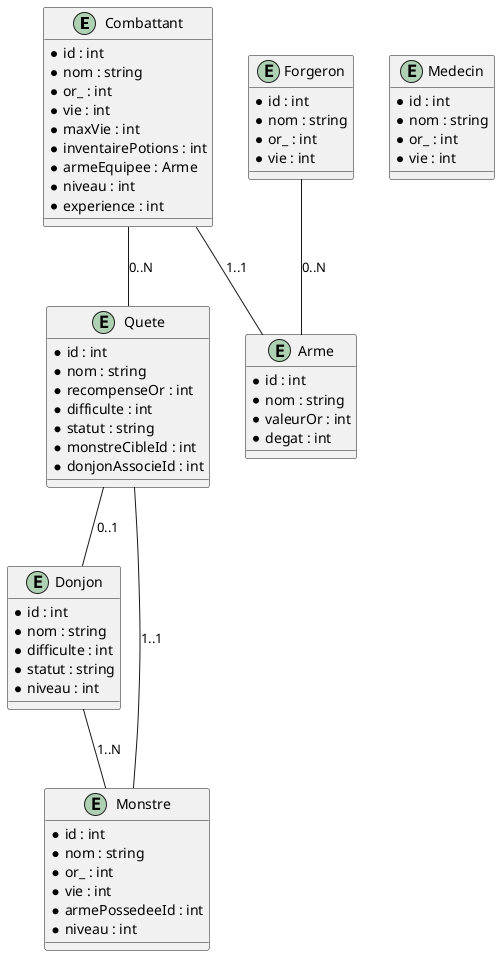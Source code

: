 @startuml

entity Combattant {
  * id : int
  * nom : string
  * or_ : int
  * vie : int
  * maxVie : int
  * inventairePotions : int
  * armeEquipee : Arme
  * niveau : int
  * experience : int
}

entity Forgeron {
  * id : int
  * nom : string
  * or_ : int
  * vie : int
}

entity Medecin {
  * id : int
  * nom : string
  * or_ : int
  * vie : int
}

entity Quete {
  * id : int
  * nom : string
  * recompenseOr : int
  * difficulte : int
  * statut : string
  * monstreCibleId : int
  * donjonAssocieId : int
}

entity Donjon {
  * id : int
  * nom : string
  * difficulte : int
  * statut : string
  * niveau : int
}

entity Monstre {
  * id : int
  * nom : string
  * or_ : int
  * vie : int
  * armePossedeeId : int
  * niveau : int
}

entity Arme {
  * id : int
  * nom : string
  * valeurOr : int
  * degat : int
}

Combattant -- Arme : "1..1"
Combattant -- Quete : "0..N"
Quete -- Donjon : "0..1"
Quete -- Monstre : "1..1"
Donjon -- Monstre : "1..N"
Forgeron -- Arme : "0..N"

@enduml
